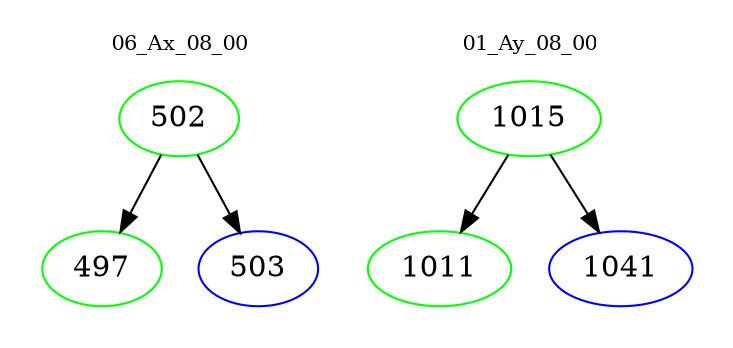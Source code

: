 digraph{
subgraph cluster_0 {
color = white
label = "06_Ax_08_00";
fontsize=10;
T0_502 [label="502", color="green"]
T0_502 -> T0_497 [color="black"]
T0_497 [label="497", color="green"]
T0_502 -> T0_503 [color="black"]
T0_503 [label="503", color="blue"]
}
subgraph cluster_1 {
color = white
label = "01_Ay_08_00";
fontsize=10;
T1_1015 [label="1015", color="green"]
T1_1015 -> T1_1011 [color="black"]
T1_1011 [label="1011", color="green"]
T1_1015 -> T1_1041 [color="black"]
T1_1041 [label="1041", color="blue"]
}
}
